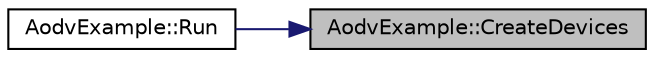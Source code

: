digraph "AodvExample::CreateDevices"
{
 // LATEX_PDF_SIZE
  edge [fontname="Helvetica",fontsize="10",labelfontname="Helvetica",labelfontsize="10"];
  node [fontname="Helvetica",fontsize="10",shape=record];
  rankdir="RL";
  Node1 [label="AodvExample::CreateDevices",height=0.2,width=0.4,color="black", fillcolor="grey75", style="filled", fontcolor="black",tooltip="Create the devices."];
  Node1 -> Node2 [dir="back",color="midnightblue",fontsize="10",style="solid",fontname="Helvetica"];
  Node2 [label="AodvExample::Run",height=0.2,width=0.4,color="black", fillcolor="white", style="filled",URL="$class_aodv_example.html#a954ace72fd69c0a09193047d33d9ad61",tooltip="Run simulation."];
}
